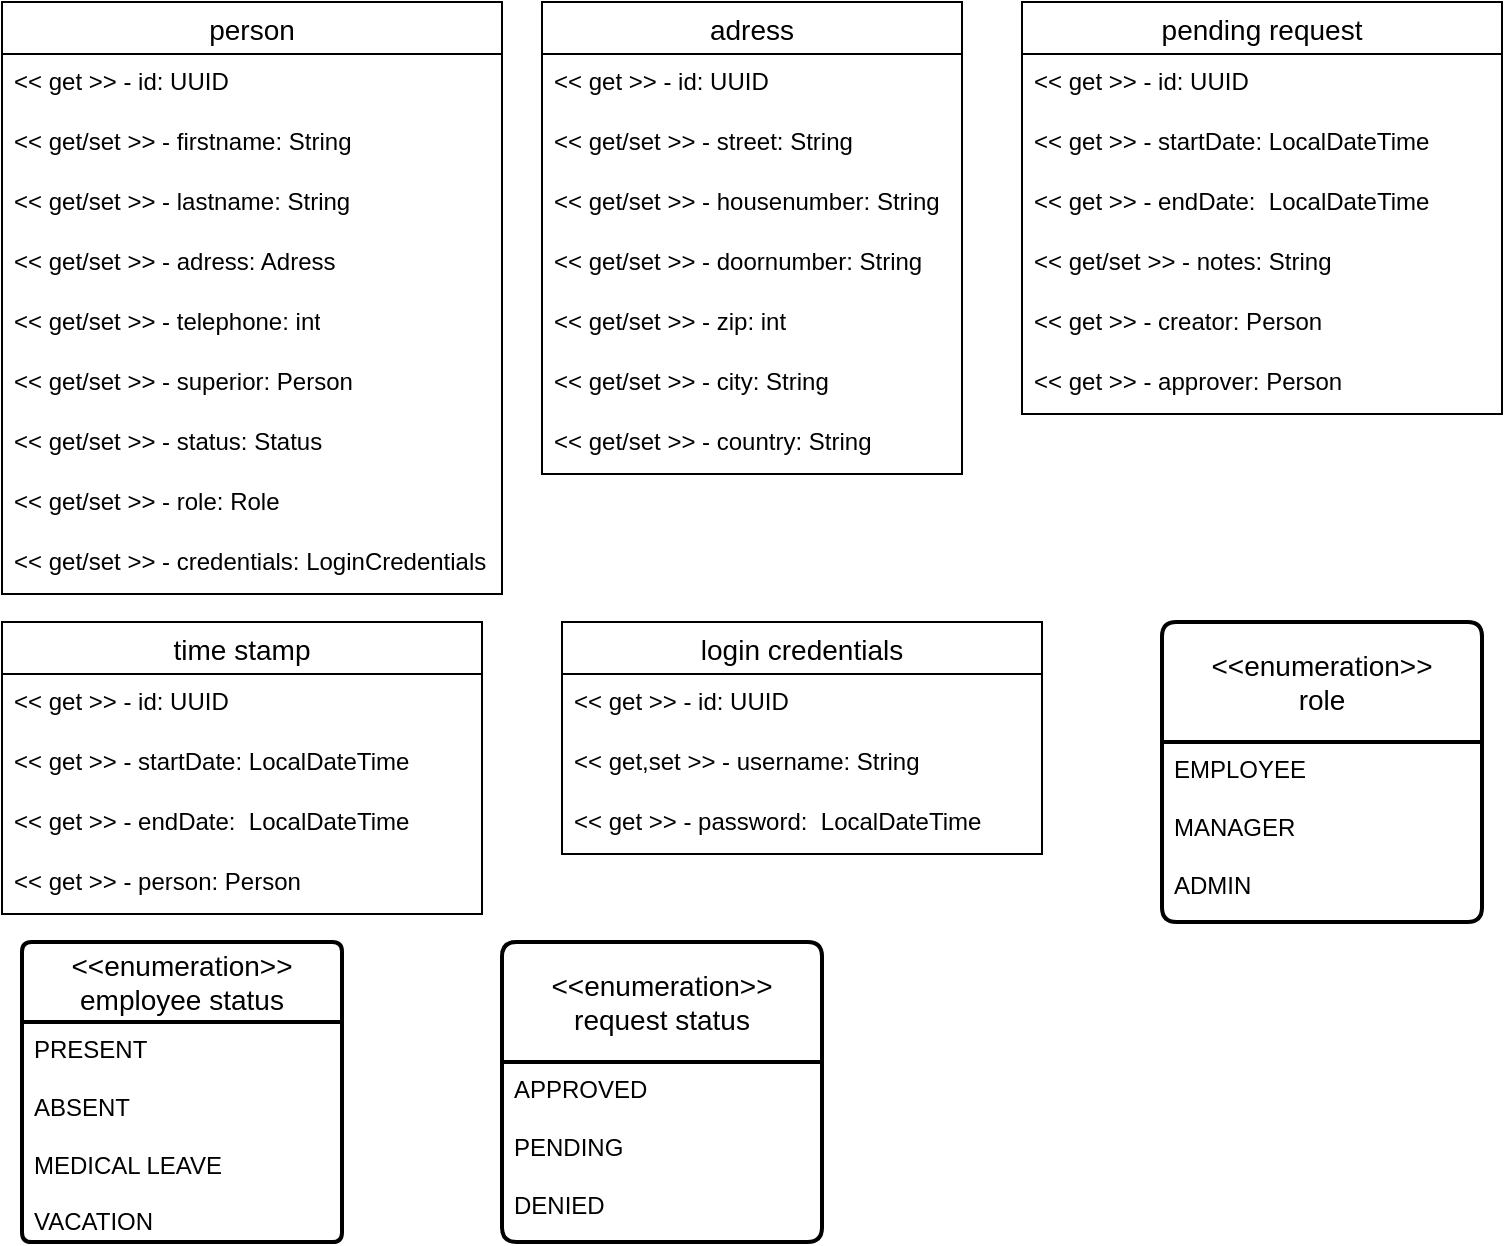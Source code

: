 <mxfile version="27.1.6">
  <diagram id="ja2QpUoTLKk753a-XGXp" name="Seite-1">
    <mxGraphModel dx="1042" dy="596" grid="1" gridSize="10" guides="1" tooltips="1" connect="1" arrows="1" fold="1" page="1" pageScale="1" pageWidth="827" pageHeight="1169" math="0" shadow="0">
      <root>
        <mxCell id="0" />
        <mxCell id="1" parent="0" />
        <mxCell id="PJoLYoHYTkCLaEyLwoLc-51" value="person" style="swimlane;fontStyle=0;childLayout=stackLayout;horizontal=1;startSize=26;horizontalStack=0;resizeParent=1;resizeParentMax=0;resizeLast=0;collapsible=1;marginBottom=0;align=center;fontSize=14;" parent="1" vertex="1">
          <mxGeometry x="20" y="50" width="250" height="296" as="geometry" />
        </mxCell>
        <mxCell id="PJoLYoHYTkCLaEyLwoLc-52" value="&amp;lt;&amp;lt; get &amp;gt;&amp;gt; - id: UUID" style="text;strokeColor=none;fillColor=none;spacingLeft=4;spacingRight=4;overflow=hidden;rotatable=0;points=[[0,0.5],[1,0.5]];portConstraint=eastwest;fontSize=12;whiteSpace=wrap;html=1;" parent="PJoLYoHYTkCLaEyLwoLc-51" vertex="1">
          <mxGeometry y="26" width="250" height="30" as="geometry" />
        </mxCell>
        <mxCell id="PJoLYoHYTkCLaEyLwoLc-71" value="&amp;lt;&amp;lt; get/set &amp;gt;&amp;gt; - firstname: String" style="text;strokeColor=none;fillColor=none;spacingLeft=4;spacingRight=4;overflow=hidden;rotatable=0;points=[[0,0.5],[1,0.5]];portConstraint=eastwest;fontSize=12;whiteSpace=wrap;html=1;" parent="PJoLYoHYTkCLaEyLwoLc-51" vertex="1">
          <mxGeometry y="56" width="250" height="30" as="geometry" />
        </mxCell>
        <mxCell id="PJoLYoHYTkCLaEyLwoLc-53" value="&amp;lt;&amp;lt; get/set &amp;gt;&amp;gt; - lastname: String" style="text;strokeColor=none;fillColor=none;spacingLeft=4;spacingRight=4;overflow=hidden;rotatable=0;points=[[0,0.5],[1,0.5]];portConstraint=eastwest;fontSize=12;whiteSpace=wrap;html=1;" parent="PJoLYoHYTkCLaEyLwoLc-51" vertex="1">
          <mxGeometry y="86" width="250" height="30" as="geometry" />
        </mxCell>
        <mxCell id="PJoLYoHYTkCLaEyLwoLc-54" value="&amp;lt;&amp;lt; get/set &amp;gt;&amp;gt; - adress: Adress" style="text;strokeColor=none;fillColor=none;spacingLeft=4;spacingRight=4;overflow=hidden;rotatable=0;points=[[0,0.5],[1,0.5]];portConstraint=eastwest;fontSize=12;whiteSpace=wrap;html=1;" parent="PJoLYoHYTkCLaEyLwoLc-51" vertex="1">
          <mxGeometry y="116" width="250" height="30" as="geometry" />
        </mxCell>
        <mxCell id="PJoLYoHYTkCLaEyLwoLc-55" value="&amp;lt;&amp;lt; get/set &amp;gt;&amp;gt; - telephone: int" style="text;strokeColor=none;fillColor=none;spacingLeft=4;spacingRight=4;overflow=hidden;rotatable=0;points=[[0,0.5],[1,0.5]];portConstraint=eastwest;fontSize=12;whiteSpace=wrap;html=1;" parent="PJoLYoHYTkCLaEyLwoLc-51" vertex="1">
          <mxGeometry y="146" width="250" height="30" as="geometry" />
        </mxCell>
        <mxCell id="PJoLYoHYTkCLaEyLwoLc-58" value="&amp;lt;&amp;lt; get/set &amp;gt;&amp;gt; - superior: Person" style="text;strokeColor=none;fillColor=none;spacingLeft=4;spacingRight=4;overflow=hidden;rotatable=0;points=[[0,0.5],[1,0.5]];portConstraint=eastwest;fontSize=12;whiteSpace=wrap;html=1;" parent="PJoLYoHYTkCLaEyLwoLc-51" vertex="1">
          <mxGeometry y="176" width="250" height="30" as="geometry" />
        </mxCell>
        <mxCell id="PJoLYoHYTkCLaEyLwoLc-59" value="&amp;lt;&amp;lt; get/set &amp;gt;&amp;gt; - status: Status" style="text;strokeColor=none;fillColor=none;spacingLeft=4;spacingRight=4;overflow=hidden;rotatable=0;points=[[0,0.5],[1,0.5]];portConstraint=eastwest;fontSize=12;whiteSpace=wrap;html=1;" parent="PJoLYoHYTkCLaEyLwoLc-51" vertex="1">
          <mxGeometry y="206" width="250" height="30" as="geometry" />
        </mxCell>
        <mxCell id="PJoLYoHYTkCLaEyLwoLc-60" value="&amp;lt;&amp;lt; get/set &amp;gt;&amp;gt; - role: Role" style="text;strokeColor=none;fillColor=none;spacingLeft=4;spacingRight=4;overflow=hidden;rotatable=0;points=[[0,0.5],[1,0.5]];portConstraint=eastwest;fontSize=12;whiteSpace=wrap;html=1;" parent="PJoLYoHYTkCLaEyLwoLc-51" vertex="1">
          <mxGeometry y="236" width="250" height="30" as="geometry" />
        </mxCell>
        <mxCell id="PJoLYoHYTkCLaEyLwoLc-61" value="&amp;lt;&amp;lt; get/set &amp;gt;&amp;gt; - credentials: LoginCredentials" style="text;strokeColor=none;fillColor=none;spacingLeft=4;spacingRight=4;overflow=hidden;rotatable=0;points=[[0,0.5],[1,0.5]];portConstraint=eastwest;fontSize=12;whiteSpace=wrap;html=1;" parent="PJoLYoHYTkCLaEyLwoLc-51" vertex="1">
          <mxGeometry y="266" width="250" height="30" as="geometry" />
        </mxCell>
        <mxCell id="PJoLYoHYTkCLaEyLwoLc-62" value="adress" style="swimlane;fontStyle=0;childLayout=stackLayout;horizontal=1;startSize=26;horizontalStack=0;resizeParent=1;resizeParentMax=0;resizeLast=0;collapsible=1;marginBottom=0;align=center;fontSize=14;" parent="1" vertex="1">
          <mxGeometry x="290" y="50" width="210" height="236" as="geometry" />
        </mxCell>
        <mxCell id="PJoLYoHYTkCLaEyLwoLc-63" value="&amp;lt;&amp;lt; get &amp;gt;&amp;gt; - id: UUID" style="text;strokeColor=none;fillColor=none;spacingLeft=4;spacingRight=4;overflow=hidden;rotatable=0;points=[[0,0.5],[1,0.5]];portConstraint=eastwest;fontSize=12;whiteSpace=wrap;html=1;" parent="PJoLYoHYTkCLaEyLwoLc-62" vertex="1">
          <mxGeometry y="26" width="210" height="30" as="geometry" />
        </mxCell>
        <mxCell id="PJoLYoHYTkCLaEyLwoLc-64" value="&amp;lt;&amp;lt; get/set &amp;gt;&amp;gt;&amp;nbsp;- street: String" style="text;strokeColor=none;fillColor=none;spacingLeft=4;spacingRight=4;overflow=hidden;rotatable=0;points=[[0,0.5],[1,0.5]];portConstraint=eastwest;fontSize=12;whiteSpace=wrap;html=1;" parent="PJoLYoHYTkCLaEyLwoLc-62" vertex="1">
          <mxGeometry y="56" width="210" height="30" as="geometry" />
        </mxCell>
        <mxCell id="PJoLYoHYTkCLaEyLwoLc-65" value="&amp;lt;&amp;lt; get/set &amp;gt;&amp;gt;&amp;nbsp;- housenumber: String" style="text;strokeColor=none;fillColor=none;spacingLeft=4;spacingRight=4;overflow=hidden;rotatable=0;points=[[0,0.5],[1,0.5]];portConstraint=eastwest;fontSize=12;whiteSpace=wrap;html=1;" parent="PJoLYoHYTkCLaEyLwoLc-62" vertex="1">
          <mxGeometry y="86" width="210" height="30" as="geometry" />
        </mxCell>
        <mxCell id="PJoLYoHYTkCLaEyLwoLc-66" value="&amp;lt;&amp;lt; get/set &amp;gt;&amp;gt;&amp;nbsp;- doornumber: String" style="text;strokeColor=none;fillColor=none;spacingLeft=4;spacingRight=4;overflow=hidden;rotatable=0;points=[[0,0.5],[1,0.5]];portConstraint=eastwest;fontSize=12;whiteSpace=wrap;html=1;" parent="PJoLYoHYTkCLaEyLwoLc-62" vertex="1">
          <mxGeometry y="116" width="210" height="30" as="geometry" />
        </mxCell>
        <mxCell id="PJoLYoHYTkCLaEyLwoLc-67" value="&amp;lt;&amp;lt; get/set &amp;gt;&amp;gt;&amp;nbsp;- zip: int" style="text;strokeColor=none;fillColor=none;spacingLeft=4;spacingRight=4;overflow=hidden;rotatable=0;points=[[0,0.5],[1,0.5]];portConstraint=eastwest;fontSize=12;whiteSpace=wrap;html=1;" parent="PJoLYoHYTkCLaEyLwoLc-62" vertex="1">
          <mxGeometry y="146" width="210" height="30" as="geometry" />
        </mxCell>
        <mxCell id="PJoLYoHYTkCLaEyLwoLc-68" value="&amp;lt;&amp;lt; get/set &amp;gt;&amp;gt;&amp;nbsp;- city: String" style="text;strokeColor=none;fillColor=none;spacingLeft=4;spacingRight=4;overflow=hidden;rotatable=0;points=[[0,0.5],[1,0.5]];portConstraint=eastwest;fontSize=12;whiteSpace=wrap;html=1;" parent="PJoLYoHYTkCLaEyLwoLc-62" vertex="1">
          <mxGeometry y="176" width="210" height="30" as="geometry" />
        </mxCell>
        <mxCell id="PJoLYoHYTkCLaEyLwoLc-69" value="&amp;lt;&amp;lt; get/set &amp;gt;&amp;gt;&amp;nbsp;- country: String" style="text;strokeColor=none;fillColor=none;spacingLeft=4;spacingRight=4;overflow=hidden;rotatable=0;points=[[0,0.5],[1,0.5]];portConstraint=eastwest;fontSize=12;whiteSpace=wrap;html=1;" parent="PJoLYoHYTkCLaEyLwoLc-62" vertex="1">
          <mxGeometry y="206" width="210" height="30" as="geometry" />
        </mxCell>
        <mxCell id="PJoLYoHYTkCLaEyLwoLc-72" value="pending request" style="swimlane;fontStyle=0;childLayout=stackLayout;horizontal=1;startSize=26;horizontalStack=0;resizeParent=1;resizeParentMax=0;resizeLast=0;collapsible=1;marginBottom=0;align=center;fontSize=14;" parent="1" vertex="1">
          <mxGeometry x="530" y="50" width="240" height="206" as="geometry" />
        </mxCell>
        <mxCell id="PJoLYoHYTkCLaEyLwoLc-73" value="&amp;lt;&amp;lt; get &amp;gt;&amp;gt; - id: UUID" style="text;strokeColor=none;fillColor=none;spacingLeft=4;spacingRight=4;overflow=hidden;rotatable=0;points=[[0,0.5],[1,0.5]];portConstraint=eastwest;fontSize=12;whiteSpace=wrap;html=1;" parent="PJoLYoHYTkCLaEyLwoLc-72" vertex="1">
          <mxGeometry y="26" width="240" height="30" as="geometry" />
        </mxCell>
        <mxCell id="PJoLYoHYTkCLaEyLwoLc-74" value="&amp;lt;&amp;lt; get &amp;gt;&amp;gt;&amp;nbsp;- startDate: LocalDateTime" style="text;strokeColor=none;fillColor=none;spacingLeft=4;spacingRight=4;overflow=hidden;rotatable=0;points=[[0,0.5],[1,0.5]];portConstraint=eastwest;fontSize=12;whiteSpace=wrap;html=1;" parent="PJoLYoHYTkCLaEyLwoLc-72" vertex="1">
          <mxGeometry y="56" width="240" height="30" as="geometry" />
        </mxCell>
        <mxCell id="PJoLYoHYTkCLaEyLwoLc-75" value="&amp;lt;&amp;lt; get &amp;gt;&amp;gt;&amp;nbsp;- endDate:&amp;nbsp;&amp;nbsp;LocalDateTime" style="text;strokeColor=none;fillColor=none;spacingLeft=4;spacingRight=4;overflow=hidden;rotatable=0;points=[[0,0.5],[1,0.5]];portConstraint=eastwest;fontSize=12;whiteSpace=wrap;html=1;" parent="PJoLYoHYTkCLaEyLwoLc-72" vertex="1">
          <mxGeometry y="86" width="240" height="30" as="geometry" />
        </mxCell>
        <mxCell id="PJoLYoHYTkCLaEyLwoLc-76" value="&amp;lt;&amp;lt; get/set &amp;gt;&amp;gt;&amp;nbsp;- notes: String" style="text;strokeColor=none;fillColor=none;spacingLeft=4;spacingRight=4;overflow=hidden;rotatable=0;points=[[0,0.5],[1,0.5]];portConstraint=eastwest;fontSize=12;whiteSpace=wrap;html=1;" parent="PJoLYoHYTkCLaEyLwoLc-72" vertex="1">
          <mxGeometry y="116" width="240" height="30" as="geometry" />
        </mxCell>
        <mxCell id="PJoLYoHYTkCLaEyLwoLc-77" value="&amp;lt;&amp;lt; get &amp;gt;&amp;gt;&amp;nbsp;- creator: Person" style="text;strokeColor=none;fillColor=none;spacingLeft=4;spacingRight=4;overflow=hidden;rotatable=0;points=[[0,0.5],[1,0.5]];portConstraint=eastwest;fontSize=12;whiteSpace=wrap;html=1;" parent="PJoLYoHYTkCLaEyLwoLc-72" vertex="1">
          <mxGeometry y="146" width="240" height="30" as="geometry" />
        </mxCell>
        <mxCell id="PJoLYoHYTkCLaEyLwoLc-78" value="&amp;lt;&amp;lt; get &amp;gt;&amp;gt;&amp;nbsp;- approver: Person" style="text;strokeColor=none;fillColor=none;spacingLeft=4;spacingRight=4;overflow=hidden;rotatable=0;points=[[0,0.5],[1,0.5]];portConstraint=eastwest;fontSize=12;whiteSpace=wrap;html=1;" parent="PJoLYoHYTkCLaEyLwoLc-72" vertex="1">
          <mxGeometry y="176" width="240" height="30" as="geometry" />
        </mxCell>
        <mxCell id="PJoLYoHYTkCLaEyLwoLc-80" value="time stamp" style="swimlane;fontStyle=0;childLayout=stackLayout;horizontal=1;startSize=26;horizontalStack=0;resizeParent=1;resizeParentMax=0;resizeLast=0;collapsible=1;marginBottom=0;align=center;fontSize=14;" parent="1" vertex="1">
          <mxGeometry x="20" y="360" width="240" height="146" as="geometry" />
        </mxCell>
        <mxCell id="PJoLYoHYTkCLaEyLwoLc-81" value="&amp;lt;&amp;lt; get &amp;gt;&amp;gt; - id: UUID" style="text;strokeColor=none;fillColor=none;spacingLeft=4;spacingRight=4;overflow=hidden;rotatable=0;points=[[0,0.5],[1,0.5]];portConstraint=eastwest;fontSize=12;whiteSpace=wrap;html=1;" parent="PJoLYoHYTkCLaEyLwoLc-80" vertex="1">
          <mxGeometry y="26" width="240" height="30" as="geometry" />
        </mxCell>
        <mxCell id="PJoLYoHYTkCLaEyLwoLc-82" value="&amp;lt;&amp;lt; get &amp;gt;&amp;gt;&amp;nbsp;- startDate: LocalDateTime" style="text;strokeColor=none;fillColor=none;spacingLeft=4;spacingRight=4;overflow=hidden;rotatable=0;points=[[0,0.5],[1,0.5]];portConstraint=eastwest;fontSize=12;whiteSpace=wrap;html=1;" parent="PJoLYoHYTkCLaEyLwoLc-80" vertex="1">
          <mxGeometry y="56" width="240" height="30" as="geometry" />
        </mxCell>
        <mxCell id="PJoLYoHYTkCLaEyLwoLc-83" value="&amp;lt;&amp;lt; get &amp;gt;&amp;gt;&amp;nbsp;- endDate:&amp;nbsp;&amp;nbsp;LocalDateTime" style="text;strokeColor=none;fillColor=none;spacingLeft=4;spacingRight=4;overflow=hidden;rotatable=0;points=[[0,0.5],[1,0.5]];portConstraint=eastwest;fontSize=12;whiteSpace=wrap;html=1;" parent="PJoLYoHYTkCLaEyLwoLc-80" vertex="1">
          <mxGeometry y="86" width="240" height="30" as="geometry" />
        </mxCell>
        <mxCell id="PJoLYoHYTkCLaEyLwoLc-85" value="&amp;lt;&amp;lt; get &amp;gt;&amp;gt;&amp;nbsp;- person: Person" style="text;strokeColor=none;fillColor=none;spacingLeft=4;spacingRight=4;overflow=hidden;rotatable=0;points=[[0,0.5],[1,0.5]];portConstraint=eastwest;fontSize=12;whiteSpace=wrap;html=1;" parent="PJoLYoHYTkCLaEyLwoLc-80" vertex="1">
          <mxGeometry y="116" width="240" height="30" as="geometry" />
        </mxCell>
        <mxCell id="PJoLYoHYTkCLaEyLwoLc-87" value="login credentials" style="swimlane;fontStyle=0;childLayout=stackLayout;horizontal=1;startSize=26;horizontalStack=0;resizeParent=1;resizeParentMax=0;resizeLast=0;collapsible=1;marginBottom=0;align=center;fontSize=14;" parent="1" vertex="1">
          <mxGeometry x="300" y="360" width="240" height="116" as="geometry" />
        </mxCell>
        <mxCell id="PJoLYoHYTkCLaEyLwoLc-88" value="&amp;lt;&amp;lt; get &amp;gt;&amp;gt; - id: UUID" style="text;strokeColor=none;fillColor=none;spacingLeft=4;spacingRight=4;overflow=hidden;rotatable=0;points=[[0,0.5],[1,0.5]];portConstraint=eastwest;fontSize=12;whiteSpace=wrap;html=1;" parent="PJoLYoHYTkCLaEyLwoLc-87" vertex="1">
          <mxGeometry y="26" width="240" height="30" as="geometry" />
        </mxCell>
        <mxCell id="PJoLYoHYTkCLaEyLwoLc-89" value="&amp;lt;&amp;lt; get,set &amp;gt;&amp;gt;&amp;nbsp;- username: String" style="text;strokeColor=none;fillColor=none;spacingLeft=4;spacingRight=4;overflow=hidden;rotatable=0;points=[[0,0.5],[1,0.5]];portConstraint=eastwest;fontSize=12;whiteSpace=wrap;html=1;" parent="PJoLYoHYTkCLaEyLwoLc-87" vertex="1">
          <mxGeometry y="56" width="240" height="30" as="geometry" />
        </mxCell>
        <mxCell id="PJoLYoHYTkCLaEyLwoLc-90" value="&amp;lt;&amp;lt; get &amp;gt;&amp;gt;&amp;nbsp;- password:&amp;nbsp;&amp;nbsp;LocalDateTime" style="text;strokeColor=none;fillColor=none;spacingLeft=4;spacingRight=4;overflow=hidden;rotatable=0;points=[[0,0.5],[1,0.5]];portConstraint=eastwest;fontSize=12;whiteSpace=wrap;html=1;" parent="PJoLYoHYTkCLaEyLwoLc-87" vertex="1">
          <mxGeometry y="86" width="240" height="30" as="geometry" />
        </mxCell>
        <mxCell id="PJoLYoHYTkCLaEyLwoLc-116" value="&amp;lt;&amp;lt;enumeration&amp;gt;&amp;gt;&lt;div&gt;role&lt;/div&gt;" style="swimlane;childLayout=stackLayout;horizontal=1;startSize=60;horizontalStack=0;rounded=1;fontSize=14;fontStyle=0;strokeWidth=2;resizeParent=0;resizeLast=1;shadow=0;dashed=0;align=center;arcSize=4;whiteSpace=wrap;html=1;" parent="1" vertex="1">
          <mxGeometry x="600" y="360" width="160" height="150" as="geometry" />
        </mxCell>
        <mxCell id="PJoLYoHYTkCLaEyLwoLc-117" value="EMPLOYEE&lt;div&gt;&lt;br&gt;&lt;/div&gt;&lt;div&gt;MANAGER&lt;/div&gt;&lt;div&gt;&lt;br&gt;&lt;/div&gt;&lt;div&gt;ADMIN&lt;/div&gt;" style="align=left;strokeColor=none;fillColor=none;spacingLeft=4;spacingRight=4;fontSize=12;verticalAlign=top;resizable=0;rotatable=0;part=1;html=1;whiteSpace=wrap;" parent="PJoLYoHYTkCLaEyLwoLc-116" vertex="1">
          <mxGeometry y="60" width="160" height="90" as="geometry" />
        </mxCell>
        <mxCell id="PJoLYoHYTkCLaEyLwoLc-119" value="&amp;lt;&amp;lt;enumeration&amp;gt;&amp;gt;&lt;div&gt;employee status&lt;/div&gt;" style="swimlane;childLayout=stackLayout;horizontal=1;startSize=40;horizontalStack=0;rounded=1;fontSize=14;fontStyle=0;strokeWidth=2;resizeParent=0;resizeLast=1;shadow=0;dashed=0;align=center;arcSize=4;whiteSpace=wrap;html=1;" parent="1" vertex="1">
          <mxGeometry x="30" y="520" width="160" height="150" as="geometry" />
        </mxCell>
        <mxCell id="PJoLYoHYTkCLaEyLwoLc-120" value="&lt;div&gt;PRESENT&lt;/div&gt;&lt;div&gt;&lt;br&gt;&lt;/div&gt;&lt;div&gt;ABSENT&lt;/div&gt;&lt;div&gt;&lt;br&gt;&lt;/div&gt;&lt;div&gt;MEDICAL LEAVE&lt;/div&gt;&lt;div&gt;&lt;br&gt;&lt;/div&gt;&lt;div&gt;VACATION&lt;/div&gt;" style="align=left;strokeColor=none;fillColor=none;spacingLeft=4;spacingRight=4;fontSize=12;verticalAlign=top;resizable=0;rotatable=0;part=1;html=1;whiteSpace=wrap;" parent="PJoLYoHYTkCLaEyLwoLc-119" vertex="1">
          <mxGeometry y="40" width="160" height="110" as="geometry" />
        </mxCell>
        <mxCell id="PJoLYoHYTkCLaEyLwoLc-130" value="&amp;lt;&amp;lt;enumeration&amp;gt;&amp;gt;&lt;div&gt;request status&lt;/div&gt;" style="swimlane;childLayout=stackLayout;horizontal=1;startSize=60;horizontalStack=0;rounded=1;fontSize=14;fontStyle=0;strokeWidth=2;resizeParent=0;resizeLast=1;shadow=0;dashed=0;align=center;arcSize=4;whiteSpace=wrap;html=1;" parent="1" vertex="1">
          <mxGeometry x="270" y="520" width="160" height="150" as="geometry" />
        </mxCell>
        <mxCell id="PJoLYoHYTkCLaEyLwoLc-131" value="APPROVED&lt;div&gt;&lt;br&gt;&lt;/div&gt;&lt;div&gt;PENDING&lt;/div&gt;&lt;div&gt;&lt;br&gt;&lt;/div&gt;&lt;div&gt;DENIED&lt;/div&gt;" style="align=left;strokeColor=none;fillColor=none;spacingLeft=4;spacingRight=4;fontSize=12;verticalAlign=top;resizable=0;rotatable=0;part=1;html=1;whiteSpace=wrap;" parent="PJoLYoHYTkCLaEyLwoLc-130" vertex="1">
          <mxGeometry y="60" width="160" height="90" as="geometry" />
        </mxCell>
      </root>
    </mxGraphModel>
  </diagram>
</mxfile>
